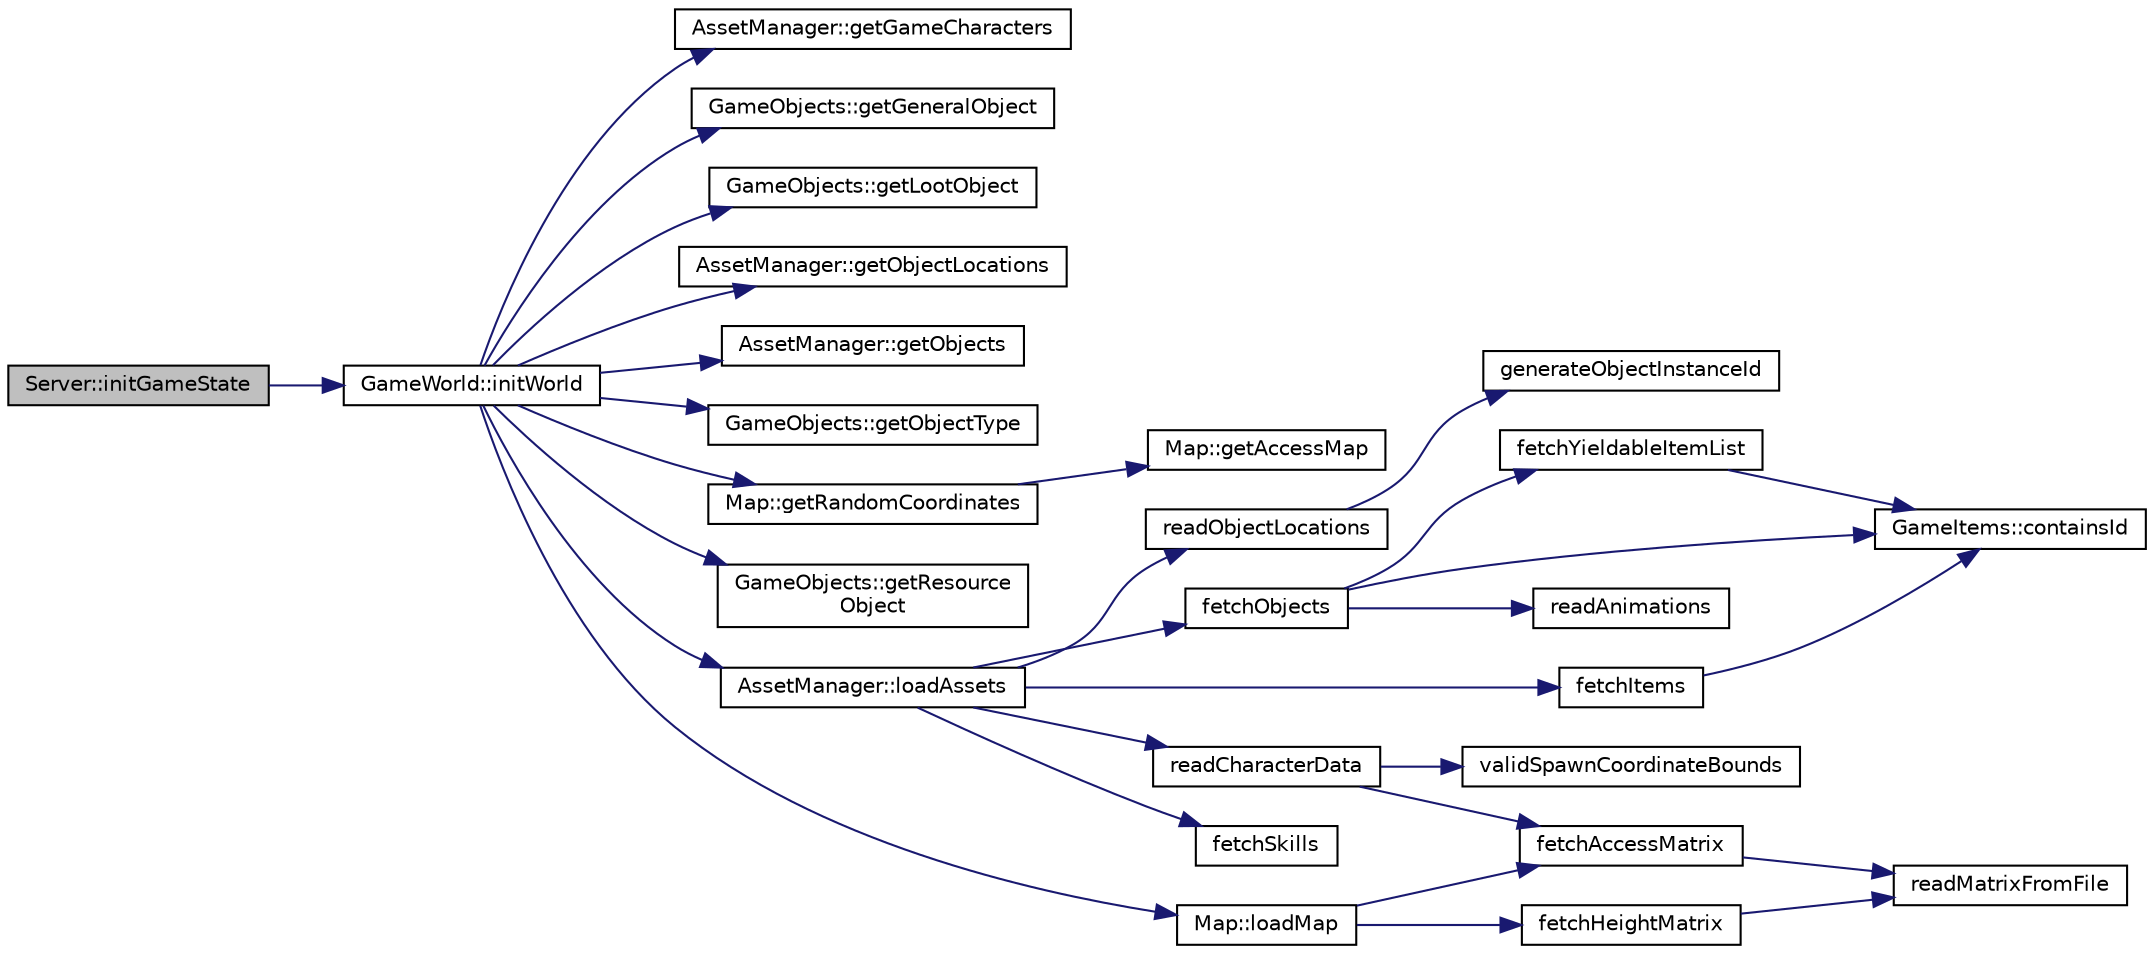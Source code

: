 digraph "Server::initGameState"
{
 // LATEX_PDF_SIZE
  edge [fontname="Helvetica",fontsize="10",labelfontname="Helvetica",labelfontsize="10"];
  node [fontname="Helvetica",fontsize="10",shape=record];
  rankdir="LR";
  Node1 [label="Server::initGameState",height=0.2,width=0.4,color="black", fillcolor="grey75", style="filled", fontcolor="black",tooltip="Initializes the gamestate and gameworld."];
  Node1 -> Node2 [color="midnightblue",fontsize="10",style="solid",fontname="Helvetica"];
  Node2 [label="GameWorld::initWorld",height=0.2,width=0.4,color="black", fillcolor="white", style="filled",URL="$classGameWorld.html#ab78e304a7c2babd4addacd751b56c98c",tooltip="Initializes the game world. Loads assets and map. Adds npcs and objects to the world."];
  Node2 -> Node3 [color="midnightblue",fontsize="10",style="solid",fontname="Helvetica"];
  Node3 [label="AssetManager::getGameCharacters",height=0.2,width=0.4,color="black", fillcolor="white", style="filled",URL="$classAssetManager.html#a13997292d4ce8dfa909e939b20ac71d4",tooltip="Get the GameCharacters object."];
  Node2 -> Node4 [color="midnightblue",fontsize="10",style="solid",fontname="Helvetica"];
  Node4 [label="GameObjects::getGeneralObject",height=0.2,width=0.4,color="black", fillcolor="white", style="filled",URL="$structGameObjects.html#a3c1af3fefffc33719ed5b317fdac33b4",tooltip=" "];
  Node2 -> Node5 [color="midnightblue",fontsize="10",style="solid",fontname="Helvetica"];
  Node5 [label="GameObjects::getLootObject",height=0.2,width=0.4,color="black", fillcolor="white", style="filled",URL="$structGameObjects.html#a79355677273cd4db88f8a88e713259e5",tooltip=" "];
  Node2 -> Node6 [color="midnightblue",fontsize="10",style="solid",fontname="Helvetica"];
  Node6 [label="AssetManager::getObjectLocations",height=0.2,width=0.4,color="black", fillcolor="white", style="filled",URL="$classAssetManager.html#aac3a5a1c57681ddd07f20b77516b284f",tooltip="Get the Object Locations object."];
  Node2 -> Node7 [color="midnightblue",fontsize="10",style="solid",fontname="Helvetica"];
  Node7 [label="AssetManager::getObjects",height=0.2,width=0.4,color="black", fillcolor="white", style="filled",URL="$classAssetManager.html#a53cdb9e28bd0e0d4b37318116ae1b7c5",tooltip="Get the GameObjects object."];
  Node2 -> Node8 [color="midnightblue",fontsize="10",style="solid",fontname="Helvetica"];
  Node8 [label="GameObjects::getObjectType",height=0.2,width=0.4,color="black", fillcolor="white", style="filled",URL="$structGameObjects.html#a5445dc5fafd856a7f2f79d1c3cd2d7ba",tooltip=" "];
  Node2 -> Node9 [color="midnightblue",fontsize="10",style="solid",fontname="Helvetica"];
  Node9 [label="Map::getRandomCoordinates",height=0.2,width=0.4,color="black", fillcolor="white", style="filled",URL="$classMap.html#aa2714237c8af3b86a11dcebc6d944145",tooltip="Gets a random coordinate within the given bounds."];
  Node9 -> Node10 [color="midnightblue",fontsize="10",style="solid",fontname="Helvetica"];
  Node10 [label="Map::getAccessMap",height=0.2,width=0.4,color="black", fillcolor="white", style="filled",URL="$classMap.html#a3a7c641cd6c7281013272940d0613d90",tooltip="Get the access map."];
  Node2 -> Node11 [color="midnightblue",fontsize="10",style="solid",fontname="Helvetica"];
  Node11 [label="GameObjects::getResource\lObject",height=0.2,width=0.4,color="black", fillcolor="white", style="filled",URL="$structGameObjects.html#a621382de573b4bee6a6341435bf0f432",tooltip=" "];
  Node2 -> Node12 [color="midnightblue",fontsize="10",style="solid",fontname="Helvetica"];
  Node12 [label="AssetManager::loadAssets",height=0.2,width=0.4,color="black", fillcolor="white", style="filled",URL="$classAssetManager.html#a7e4bdea0c4d3ffa0c4142cb108ab1b09",tooltip="Loads all the assets into memory."];
  Node12 -> Node13 [color="midnightblue",fontsize="10",style="solid",fontname="Helvetica"];
  Node13 [label="fetchItems",height=0.2,width=0.4,color="black", fillcolor="white", style="filled",URL="$ItemReader_8cpp.html#a286ea81c3d4e57928c83bbdbb69b21ad",tooltip="Reads items defined in the items.json file and returns them as a GameItems struct...."];
  Node13 -> Node14 [color="midnightblue",fontsize="10",style="solid",fontname="Helvetica"];
  Node14 [label="GameItems::containsId",height=0.2,width=0.4,color="black", fillcolor="white", style="filled",URL="$structGameItems.html#aa28c24034d12b17b9f85d9c46d9cb9a1",tooltip=" "];
  Node12 -> Node15 [color="midnightblue",fontsize="10",style="solid",fontname="Helvetica"];
  Node15 [label="fetchObjects",height=0.2,width=0.4,color="black", fillcolor="white", style="filled",URL="$ObjectReader_8cpp.html#ad6b3fd19ac4147a4760304254626b9fb",tooltip="Reads objects defined in the objects.json file and returns them as a GameObjects struct."];
  Node15 -> Node14 [color="midnightblue",fontsize="10",style="solid",fontname="Helvetica"];
  Node15 -> Node16 [color="midnightblue",fontsize="10",style="solid",fontname="Helvetica"];
  Node16 [label="fetchYieldableItemList",height=0.2,width=0.4,color="black", fillcolor="white", style="filled",URL="$ObjectReader_8cpp.html#a6bc2060dc73242d4623b68ae3dd96205",tooltip=" "];
  Node16 -> Node14 [color="midnightblue",fontsize="10",style="solid",fontname="Helvetica"];
  Node15 -> Node17 [color="midnightblue",fontsize="10",style="solid",fontname="Helvetica"];
  Node17 [label="readAnimations",height=0.2,width=0.4,color="black", fillcolor="white", style="filled",URL="$AnimationReader_8cpp.html#acf7a424ee8d40510f3a350fbfa9f282e",tooltip="Reads animations described in JSON file."];
  Node12 -> Node18 [color="midnightblue",fontsize="10",style="solid",fontname="Helvetica"];
  Node18 [label="fetchSkills",height=0.2,width=0.4,color="black", fillcolor="white", style="filled",URL="$SkillReader_8cpp.html#a91ba713ab4fead50c273429c4901350a",tooltip="Fetches the skills from the skills.json file and returns them as a map."];
  Node12 -> Node19 [color="midnightblue",fontsize="10",style="solid",fontname="Helvetica"];
  Node19 [label="readCharacterData",height=0.2,width=0.4,color="black", fillcolor="white", style="filled",URL="$CharacterReader_8cpp.html#a30723b62eb00af0495c7e19e633d9b5a",tooltip="Reads the character data from JSON file."];
  Node19 -> Node20 [color="midnightblue",fontsize="10",style="solid",fontname="Helvetica"];
  Node20 [label="fetchAccessMatrix",height=0.2,width=0.4,color="black", fillcolor="white", style="filled",URL="$MapReader_8cpp.html#a54309908b24ddb8124bb51147ed4ce35",tooltip="Loads the access map from the given path."];
  Node20 -> Node21 [color="midnightblue",fontsize="10",style="solid",fontname="Helvetica"];
  Node21 [label="readMatrixFromFile",height=0.2,width=0.4,color="black", fillcolor="white", style="filled",URL="$rehtiLib_2assets_2reader_2src_2Utils_8cpp.html#aabe32cf7f7f2a7f7154cbceaeafb49a6",tooltip="Reads a matrix from a text file. Values should be separated by commas and rows by newlines."];
  Node19 -> Node22 [color="midnightblue",fontsize="10",style="solid",fontname="Helvetica"];
  Node22 [label="validSpawnCoordinateBounds",height=0.2,width=0.4,color="black", fillcolor="white", style="filled",URL="$CharacterReader_8cpp.html#a56581b803e4cb4205c729df269203a3f",tooltip="Check if SpawnCoordinateBounds is valid. Throws error if not."];
  Node12 -> Node23 [color="midnightblue",fontsize="10",style="solid",fontname="Helvetica"];
  Node23 [label="readObjectLocations",height=0.2,width=0.4,color="black", fillcolor="white", style="filled",URL="$ObjectReader_8cpp.html#aff718dd14b1957673e8cc06bb1294b9b",tooltip="Reads all the objects on the map. Server can use this to spawn objects on the map."];
  Node23 -> Node24 [color="midnightblue",fontsize="10",style="solid",fontname="Helvetica"];
  Node24 [label="generateObjectInstanceId",height=0.2,width=0.4,color="black", fillcolor="white", style="filled",URL="$ObjectReader_8cpp.html#afb0e5d4cc4396f61761ac27e98f7c252",tooltip="Generates a unique id for an object instance."];
  Node2 -> Node25 [color="midnightblue",fontsize="10",style="solid",fontname="Helvetica"];
  Node25 [label="Map::loadMap",height=0.2,width=0.4,color="black", fillcolor="white", style="filled",URL="$classMap.html#a365d25a9d88fa04491fccc1210c41bf9",tooltip="Loads the map information from generated assets. Currently loads the access map and height map inform..."];
  Node25 -> Node20 [color="midnightblue",fontsize="10",style="solid",fontname="Helvetica"];
  Node25 -> Node26 [color="midnightblue",fontsize="10",style="solid",fontname="Helvetica"];
  Node26 [label="fetchHeightMatrix",height=0.2,width=0.4,color="black", fillcolor="white", style="filled",URL="$MapReader_8cpp.html#a2ac7fa2ac999e004c723cd45b861c13c",tooltip="Loads the height map from the given path."];
  Node26 -> Node21 [color="midnightblue",fontsize="10",style="solid",fontname="Helvetica"];
}
